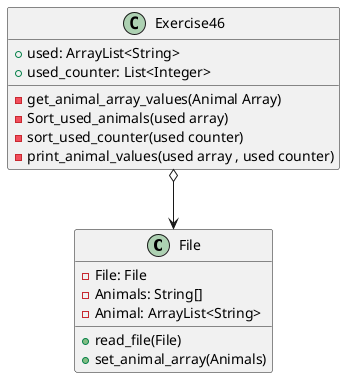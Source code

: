 @startuml
'https://plantuml.com/class-diagram

class File{
    - File: File
    - Animals: String[]
    - Animal: ArrayList<String>

    + read_file(File)
    + set_animal_array(Animals)
}
class Exercise46{
    + used: ArrayList<String>
    + used_counter: List<Integer>

    - get_animal_array_values(Animal Array)
    - Sort_used_animals(used array)
    - sort_used_counter(used counter)
    - print_animal_values(used array , used counter)
}

Exercise46 o--> File
@enduml